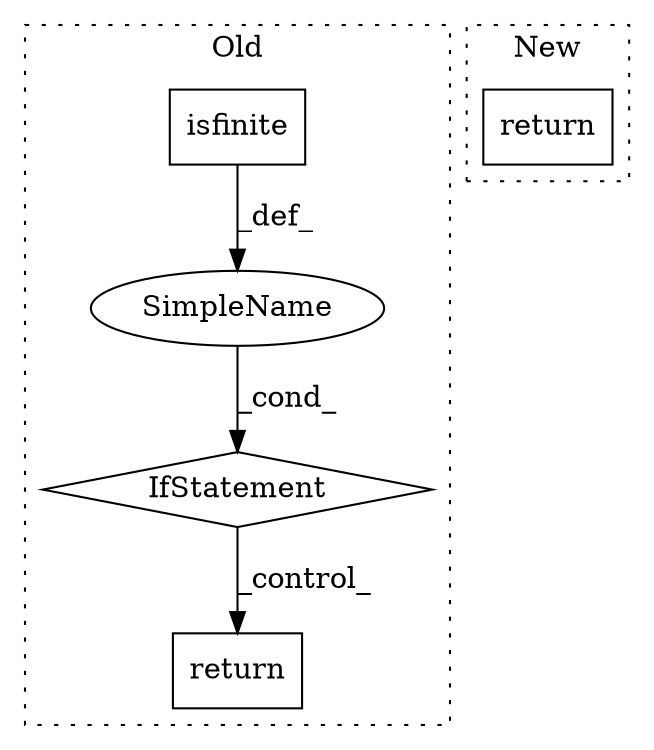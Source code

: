 digraph G {
subgraph cluster0 {
1 [label="isfinite" a="32" s="1250,1260" l="9,1" shape="box"];
3 [label="IfStatement" a="25" s="1222,1262" l="4,2" shape="diamond"];
4 [label="SimpleName" a="42" s="" l="" shape="ellipse"];
5 [label="return" a="41" s="1272" l="7" shape="box"];
label = "Old";
style="dotted";
}
subgraph cluster1 {
2 [label="return" a="41" s="1439" l="7" shape="box"];
label = "New";
style="dotted";
}
1 -> 4 [label="_def_"];
3 -> 5 [label="_control_"];
4 -> 3 [label="_cond_"];
}